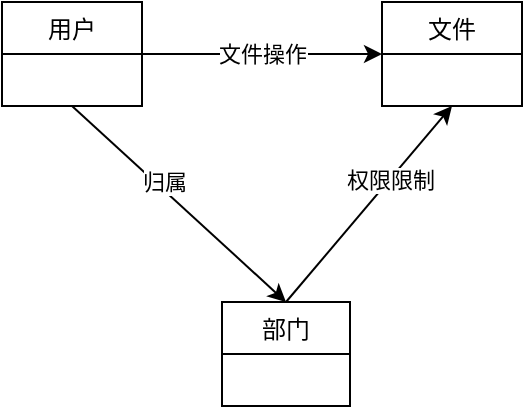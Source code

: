 <mxfile version="15.4.3" type="github">
  <diagram id="jTyqnOY4CSZY5J-jKBLQ" name="Page-1">
    <mxGraphModel dx="1108" dy="482" grid="1" gridSize="10" guides="1" tooltips="1" connect="1" arrows="1" fold="1" page="1" pageScale="1" pageWidth="827" pageHeight="1169" math="0" shadow="0">
      <root>
        <mxCell id="0" />
        <mxCell id="1" parent="0" />
        <mxCell id="tQEb7yG2iG1s_vNv8sm0-99" style="edgeStyle=none;rounded=0;orthogonalLoop=1;jettySize=auto;html=1;exitX=1;exitY=0.5;exitDx=0;exitDy=0;" edge="1" parent="1" source="tQEb7yG2iG1s_vNv8sm0-85" target="tQEb7yG2iG1s_vNv8sm0-89">
          <mxGeometry relative="1" as="geometry" />
        </mxCell>
        <mxCell id="tQEb7yG2iG1s_vNv8sm0-103" value="文件操作" style="edgeLabel;html=1;align=center;verticalAlign=middle;resizable=0;points=[];" vertex="1" connectable="0" parent="tQEb7yG2iG1s_vNv8sm0-99">
          <mxGeometry x="0.233" y="-2" relative="1" as="geometry">
            <mxPoint x="-14" y="-2" as="offset" />
          </mxGeometry>
        </mxCell>
        <mxCell id="tQEb7yG2iG1s_vNv8sm0-105" style="edgeStyle=none;rounded=0;orthogonalLoop=1;jettySize=auto;html=1;entryX=0.5;entryY=0;entryDx=0;entryDy=0;exitX=0.5;exitY=1;exitDx=0;exitDy=0;" edge="1" parent="1" source="tQEb7yG2iG1s_vNv8sm0-85" target="tQEb7yG2iG1s_vNv8sm0-90">
          <mxGeometry relative="1" as="geometry" />
        </mxCell>
        <mxCell id="tQEb7yG2iG1s_vNv8sm0-106" value="归属" style="edgeLabel;html=1;align=center;verticalAlign=middle;resizable=0;points=[];" vertex="1" connectable="0" parent="tQEb7yG2iG1s_vNv8sm0-105">
          <mxGeometry x="0.18" y="-2" relative="1" as="geometry">
            <mxPoint x="-16" y="-21" as="offset" />
          </mxGeometry>
        </mxCell>
        <mxCell id="tQEb7yG2iG1s_vNv8sm0-85" value="用户" style="swimlane;fontStyle=0;childLayout=stackLayout;horizontal=1;startSize=26;fillColor=none;horizontalStack=0;resizeParent=1;resizeParentMax=0;resizeLast=0;collapsible=1;marginBottom=0;" vertex="1" parent="1">
          <mxGeometry x="220" y="160" width="70" height="52" as="geometry" />
        </mxCell>
        <mxCell id="tQEb7yG2iG1s_vNv8sm0-89" value="文件" style="swimlane;fontStyle=0;childLayout=stackLayout;horizontal=1;startSize=26;fillColor=none;horizontalStack=0;resizeParent=1;resizeParentMax=0;resizeLast=0;collapsible=1;marginBottom=0;" vertex="1" parent="1">
          <mxGeometry x="410" y="160" width="70" height="52" as="geometry" />
        </mxCell>
        <mxCell id="tQEb7yG2iG1s_vNv8sm0-107" style="edgeStyle=none;rounded=0;orthogonalLoop=1;jettySize=auto;html=1;entryX=0.5;entryY=1;entryDx=0;entryDy=0;exitX=0.5;exitY=0;exitDx=0;exitDy=0;" edge="1" parent="1" source="tQEb7yG2iG1s_vNv8sm0-90" target="tQEb7yG2iG1s_vNv8sm0-89">
          <mxGeometry relative="1" as="geometry" />
        </mxCell>
        <mxCell id="tQEb7yG2iG1s_vNv8sm0-108" value="权限限制" style="edgeLabel;html=1;align=center;verticalAlign=middle;resizable=0;points=[];" vertex="1" connectable="0" parent="tQEb7yG2iG1s_vNv8sm0-107">
          <mxGeometry x="0.243" relative="1" as="geometry">
            <mxPoint as="offset" />
          </mxGeometry>
        </mxCell>
        <mxCell id="tQEb7yG2iG1s_vNv8sm0-90" value="部门" style="swimlane;fontStyle=0;childLayout=stackLayout;horizontal=1;startSize=26;fillColor=none;horizontalStack=0;resizeParent=1;resizeParentMax=0;resizeLast=0;collapsible=1;marginBottom=0;" vertex="1" parent="1">
          <mxGeometry x="330" y="310" width="64" height="52" as="geometry" />
        </mxCell>
      </root>
    </mxGraphModel>
  </diagram>
</mxfile>

